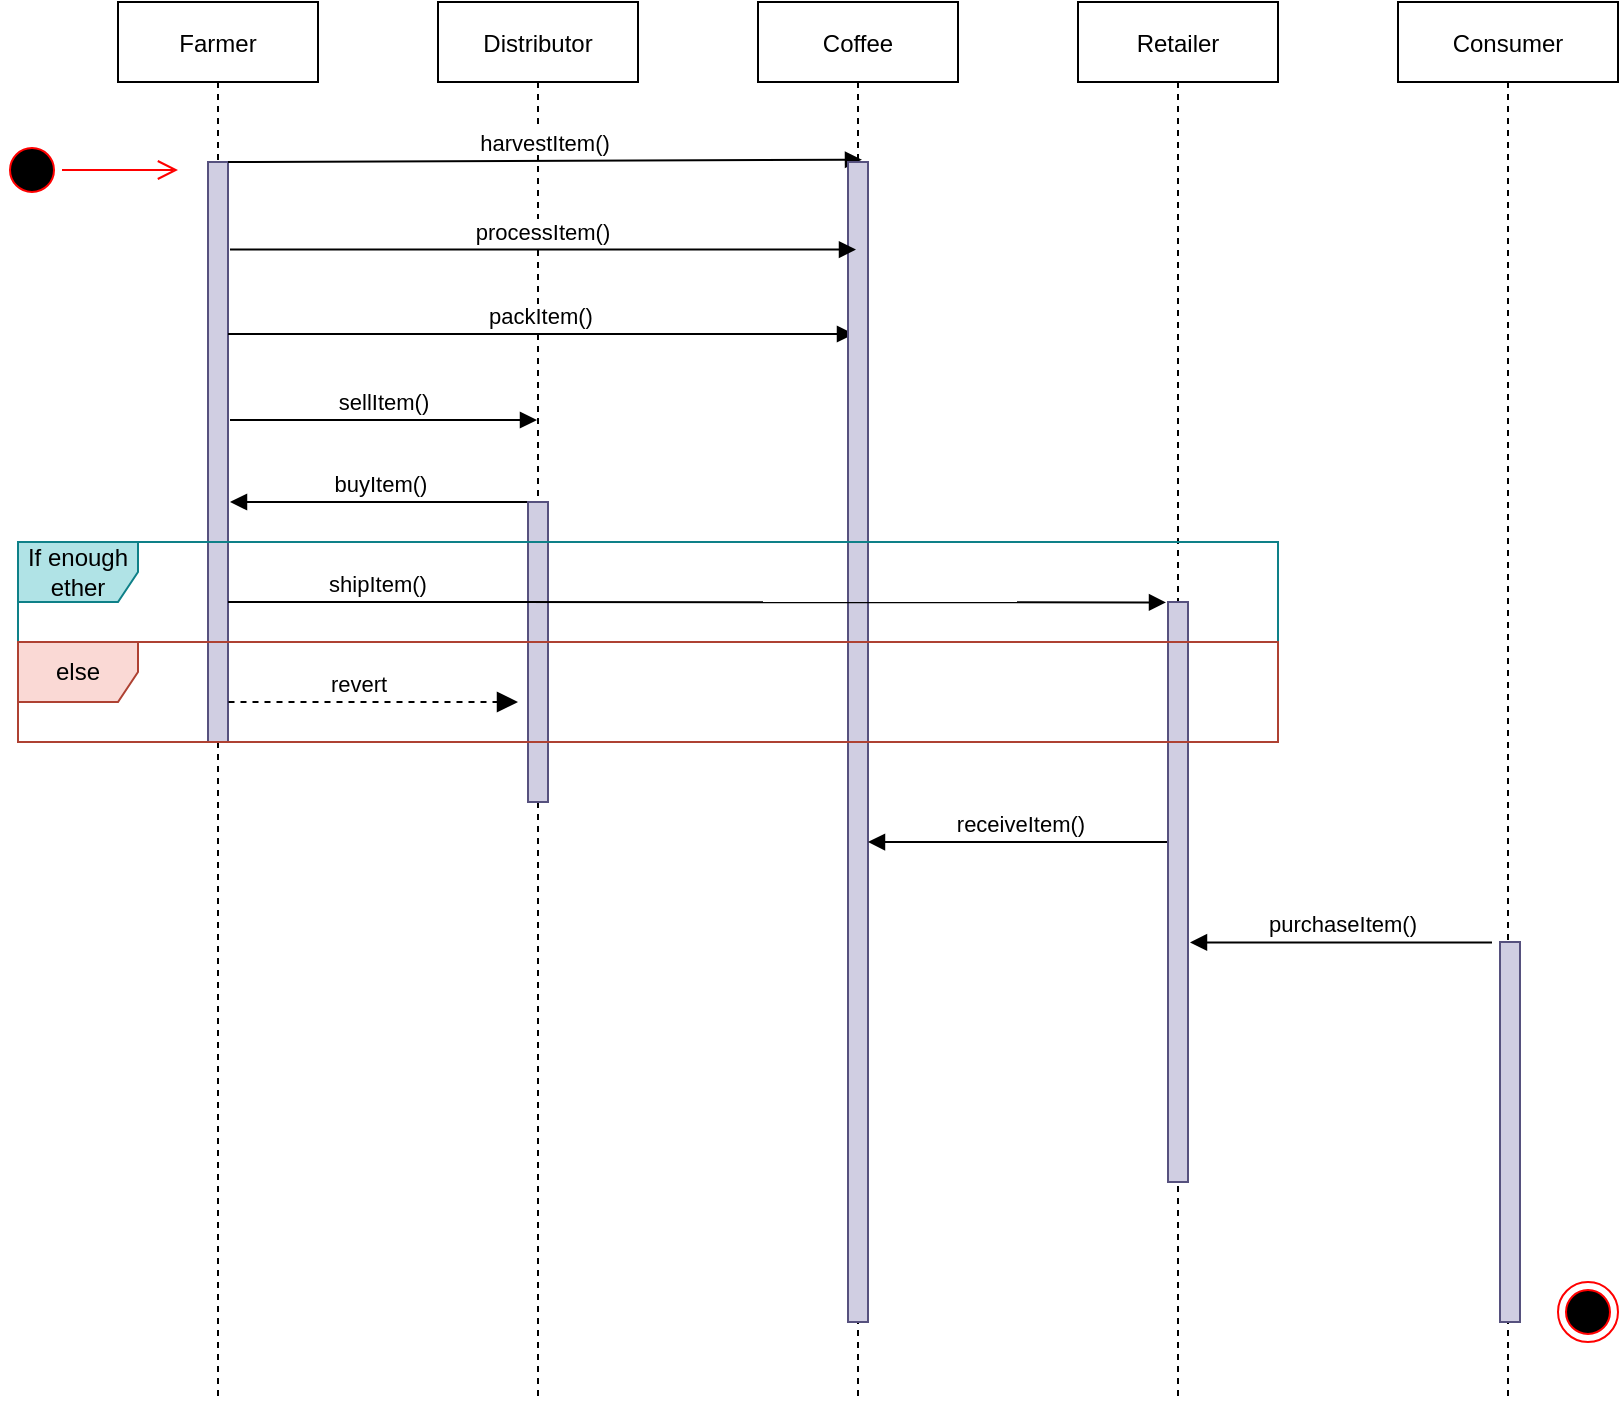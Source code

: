 <mxfile version="16.6.4" type="github">
  <diagram id="kgpKYQtTHZ0yAKxKKP6v" name="Page-1">
    <mxGraphModel dx="2316" dy="727" grid="1" gridSize="10" guides="1" tooltips="1" connect="1" arrows="1" fold="1" page="1" pageScale="1" pageWidth="300" pageHeight="500" math="0" shadow="0">
      <root>
        <mxCell id="0" />
        <mxCell id="1" parent="0" />
        <mxCell id="3nuBFxr9cyL0pnOWT2aG-1" value="Farmer" style="shape=umlLifeline;perimeter=lifelinePerimeter;container=1;collapsible=0;recursiveResize=0;rounded=0;shadow=0;strokeWidth=1;" parent="1" vertex="1">
          <mxGeometry x="-630" y="150" width="100" height="700" as="geometry" />
        </mxCell>
        <mxCell id="3nuBFxr9cyL0pnOWT2aG-2" value="" style="points=[];perimeter=orthogonalPerimeter;rounded=0;shadow=0;strokeWidth=1;fillColor=#d0cee2;strokeColor=#56517e;" parent="3nuBFxr9cyL0pnOWT2aG-1" vertex="1">
          <mxGeometry x="45" y="80" width="10" height="290" as="geometry" />
        </mxCell>
        <mxCell id="3nuBFxr9cyL0pnOWT2aG-5" value="Distributor" style="shape=umlLifeline;perimeter=lifelinePerimeter;container=1;collapsible=0;recursiveResize=0;rounded=0;shadow=0;strokeWidth=1;" parent="1" vertex="1">
          <mxGeometry x="-470" y="150" width="100" height="700" as="geometry" />
        </mxCell>
        <mxCell id="ZHyIFLZmsVQ9-cbwYY4o-5" value="packItem()" style="verticalAlign=bottom;endArrow=block;entryX=0.48;entryY=0.08;shadow=0;strokeWidth=1;entryDx=0;entryDy=0;entryPerimeter=0;" edge="1" parent="3nuBFxr9cyL0pnOWT2aG-5">
          <mxGeometry relative="1" as="geometry">
            <mxPoint x="-105" y="166.0" as="sourcePoint" />
            <mxPoint x="208" y="166.0" as="targetPoint" />
          </mxGeometry>
        </mxCell>
        <mxCell id="ZHyIFLZmsVQ9-cbwYY4o-6" value="sellItem()" style="verticalAlign=bottom;endArrow=block;shadow=0;strokeWidth=1;" edge="1" parent="3nuBFxr9cyL0pnOWT2aG-5" target="3nuBFxr9cyL0pnOWT2aG-5">
          <mxGeometry relative="1" as="geometry">
            <mxPoint x="-104" y="209.0" as="sourcePoint" />
            <mxPoint x="209" y="209.0" as="targetPoint" />
          </mxGeometry>
        </mxCell>
        <mxCell id="ZHyIFLZmsVQ9-cbwYY4o-7" value="buyItem()" style="html=1;verticalAlign=bottom;endArrow=block;rounded=0;fontSize=11;exitX=0.1;exitY=0;exitDx=0;exitDy=0;exitPerimeter=0;" edge="1" parent="3nuBFxr9cyL0pnOWT2aG-5" source="dcxFwF6ZALwwfBUGg-lV-54">
          <mxGeometry width="80" relative="1" as="geometry">
            <mxPoint x="39" y="250" as="sourcePoint" />
            <mxPoint x="-104" y="250" as="targetPoint" />
          </mxGeometry>
        </mxCell>
        <mxCell id="3nuBFxr9cyL0pnOWT2aG-8" value="harvestItem()" style="verticalAlign=bottom;endArrow=block;shadow=0;strokeWidth=1;entryX=0.7;entryY=-0.002;entryDx=0;entryDy=0;entryPerimeter=0;" parent="1" source="3nuBFxr9cyL0pnOWT2aG-2" edge="1" target="dcxFwF6ZALwwfBUGg-lV-10">
          <mxGeometry relative="1" as="geometry">
            <mxPoint x="-395" y="230" as="sourcePoint" />
            <mxPoint x="-320" y="230" as="targetPoint" />
          </mxGeometry>
        </mxCell>
        <mxCell id="dcxFwF6ZALwwfBUGg-lV-9" value="Coffee" style="shape=umlLifeline;perimeter=lifelinePerimeter;container=1;collapsible=0;recursiveResize=0;rounded=0;shadow=0;strokeWidth=1;" parent="1" vertex="1">
          <mxGeometry x="-310" y="150" width="100" height="700" as="geometry" />
        </mxCell>
        <mxCell id="dcxFwF6ZALwwfBUGg-lV-10" value="" style="points=[];perimeter=orthogonalPerimeter;rounded=0;shadow=0;strokeWidth=1;fillColor=#d0cee2;strokeColor=#56517e;" parent="dcxFwF6ZALwwfBUGg-lV-9" vertex="1">
          <mxGeometry x="45" y="80" width="10" height="580" as="geometry" />
        </mxCell>
        <mxCell id="dcxFwF6ZALwwfBUGg-lV-13" value="Retailer" style="shape=umlLifeline;perimeter=lifelinePerimeter;container=1;collapsible=0;recursiveResize=0;rounded=0;shadow=0;strokeWidth=1;" parent="1" vertex="1">
          <mxGeometry x="-150" y="150" width="100" height="700" as="geometry" />
        </mxCell>
        <mxCell id="ZHyIFLZmsVQ9-cbwYY4o-14" value="receiveItem()" style="html=1;verticalAlign=bottom;endArrow=block;rounded=0;fontSize=11;entryX=1.3;entryY=0.19;entryDx=0;entryDy=0;entryPerimeter=0;" edge="1" parent="dcxFwF6ZALwwfBUGg-lV-13">
          <mxGeometry width="80" relative="1" as="geometry">
            <mxPoint x="46" y="420.06" as="sourcePoint" />
            <mxPoint x="-105" y="420.0" as="targetPoint" />
          </mxGeometry>
        </mxCell>
        <mxCell id="dcxFwF6ZALwwfBUGg-lV-20" value="Consumer" style="shape=umlLifeline;perimeter=lifelinePerimeter;container=1;collapsible=0;recursiveResize=0;rounded=0;shadow=0;strokeWidth=1;" parent="1" vertex="1">
          <mxGeometry x="10" y="150" width="110" height="700" as="geometry" />
        </mxCell>
        <mxCell id="dcxFwF6ZALwwfBUGg-lV-21" value="" style="points=[];perimeter=orthogonalPerimeter;rounded=0;shadow=0;strokeWidth=1;fillColor=#d0cee2;strokeColor=#56517e;" parent="dcxFwF6ZALwwfBUGg-lV-20" vertex="1">
          <mxGeometry x="51" y="470" width="10" height="190" as="geometry" />
        </mxCell>
        <mxCell id="ZHyIFLZmsVQ9-cbwYY4o-21" value="" style="ellipse;html=1;shape=endState;fillColor=#000000;strokeColor=#ff0000;" vertex="1" parent="dcxFwF6ZALwwfBUGg-lV-20">
          <mxGeometry x="80" y="640" width="30" height="30" as="geometry" />
        </mxCell>
        <mxCell id="dcxFwF6ZALwwfBUGg-lV-43" value="" style="points=[];perimeter=orthogonalPerimeter;rounded=0;shadow=0;strokeWidth=1;fillColor=#d0cee2;strokeColor=#56517e;" parent="1" vertex="1">
          <mxGeometry x="-105" y="450" width="10" height="290" as="geometry" />
        </mxCell>
        <mxCell id="dcxFwF6ZALwwfBUGg-lV-54" value="" style="points=[];perimeter=orthogonalPerimeter;rounded=0;shadow=0;strokeWidth=1;fillColor=#d0cee2;strokeColor=#56517e;" parent="1" vertex="1">
          <mxGeometry x="-425" y="400" width="10" height="150" as="geometry" />
        </mxCell>
        <mxCell id="ZHyIFLZmsVQ9-cbwYY4o-4" value="processItem()" style="verticalAlign=bottom;endArrow=block;entryX=0.48;entryY=0.08;shadow=0;strokeWidth=1;entryDx=0;entryDy=0;entryPerimeter=0;" edge="1" parent="1">
          <mxGeometry relative="1" as="geometry">
            <mxPoint x="-574" y="273.8" as="sourcePoint" />
            <mxPoint x="-261" y="273.8" as="targetPoint" />
          </mxGeometry>
        </mxCell>
        <mxCell id="ZHyIFLZmsVQ9-cbwYY4o-10" value="If enough ether" style="shape=umlFrame;whiteSpace=wrap;html=1;fillColor=#b0e3e6;strokeColor=#0e8088;" vertex="1" parent="1">
          <mxGeometry x="-680" y="420" width="630" height="50" as="geometry" />
        </mxCell>
        <mxCell id="ZHyIFLZmsVQ9-cbwYY4o-11" value="else" style="shape=umlFrame;whiteSpace=wrap;html=1;fillColor=#fad9d5;strokeColor=#ae4132;" vertex="1" parent="1">
          <mxGeometry x="-680" y="470" width="630" height="50" as="geometry" />
        </mxCell>
        <mxCell id="ZHyIFLZmsVQ9-cbwYY4o-8" value="shipItem()" style="verticalAlign=bottom;endArrow=block;shadow=0;strokeWidth=1;entryX=-0.1;entryY=0.078;entryDx=0;entryDy=0;entryPerimeter=0;" edge="1" parent="1">
          <mxGeometry x="-0.68" relative="1" as="geometry">
            <mxPoint x="-575" y="450" as="sourcePoint" />
            <mxPoint x="-106" y="450.2" as="targetPoint" />
            <mxPoint as="offset" />
          </mxGeometry>
        </mxCell>
        <mxCell id="ZHyIFLZmsVQ9-cbwYY4o-13" value="revert" style="html=1;verticalAlign=bottom;endArrow=block;dashed=1;endSize=8;rounded=0;fontSize=11;endFill=1;" edge="1" parent="1">
          <mxGeometry x="-0.105" relative="1" as="geometry">
            <mxPoint x="-574.75" y="500" as="sourcePoint" />
            <mxPoint x="-430" y="500" as="targetPoint" />
            <mxPoint as="offset" />
          </mxGeometry>
        </mxCell>
        <mxCell id="ZHyIFLZmsVQ9-cbwYY4o-16" value="purchaseItem()" style="html=1;verticalAlign=bottom;endArrow=block;rounded=0;fontSize=11;entryX=1.3;entryY=0.19;entryDx=0;entryDy=0;entryPerimeter=0;" edge="1" parent="1">
          <mxGeometry width="80" relative="1" as="geometry">
            <mxPoint x="57" y="620.26" as="sourcePoint" />
            <mxPoint x="-94" y="620.2" as="targetPoint" />
          </mxGeometry>
        </mxCell>
        <mxCell id="ZHyIFLZmsVQ9-cbwYY4o-19" value="" style="ellipse;html=1;shape=startState;fillColor=#000000;strokeColor=#ff0000;" vertex="1" parent="1">
          <mxGeometry x="-688" y="219" width="30" height="30" as="geometry" />
        </mxCell>
        <mxCell id="ZHyIFLZmsVQ9-cbwYY4o-20" value="" style="edgeStyle=orthogonalEdgeStyle;html=1;verticalAlign=bottom;endArrow=open;endSize=8;strokeColor=#ff0000;rounded=0;" edge="1" source="ZHyIFLZmsVQ9-cbwYY4o-19" parent="1">
          <mxGeometry relative="1" as="geometry">
            <mxPoint x="-600" y="234" as="targetPoint" />
          </mxGeometry>
        </mxCell>
      </root>
    </mxGraphModel>
  </diagram>
</mxfile>
